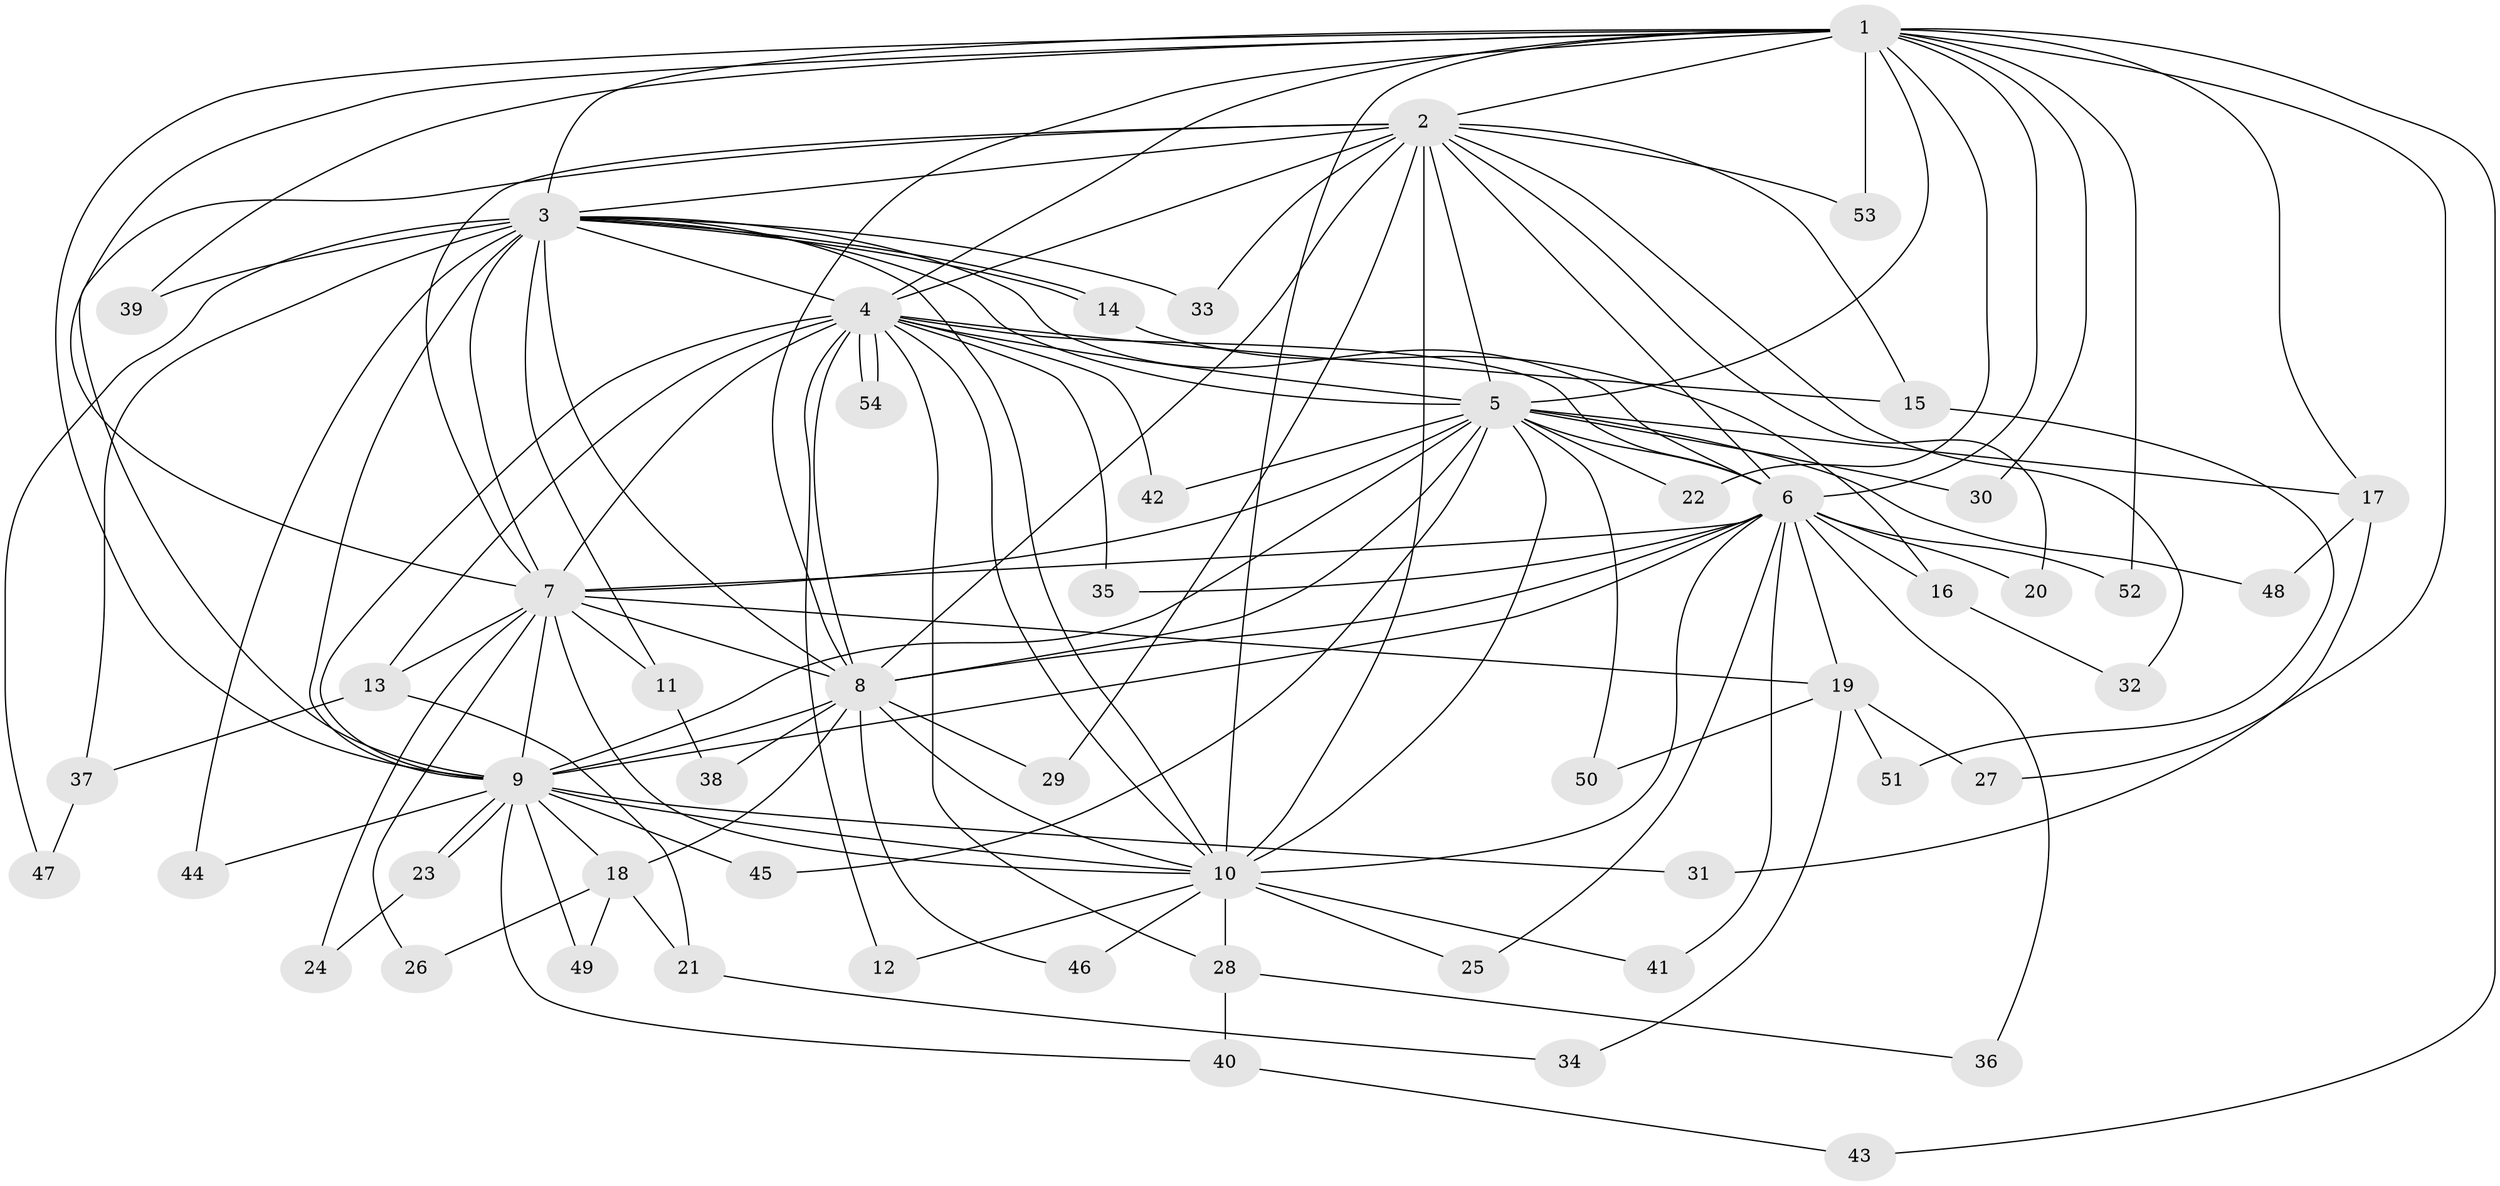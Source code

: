 // Generated by graph-tools (version 1.1) at 2025/34/03/09/25 02:34:44]
// undirected, 54 vertices, 133 edges
graph export_dot {
graph [start="1"]
  node [color=gray90,style=filled];
  1;
  2;
  3;
  4;
  5;
  6;
  7;
  8;
  9;
  10;
  11;
  12;
  13;
  14;
  15;
  16;
  17;
  18;
  19;
  20;
  21;
  22;
  23;
  24;
  25;
  26;
  27;
  28;
  29;
  30;
  31;
  32;
  33;
  34;
  35;
  36;
  37;
  38;
  39;
  40;
  41;
  42;
  43;
  44;
  45;
  46;
  47;
  48;
  49;
  50;
  51;
  52;
  53;
  54;
  1 -- 2;
  1 -- 3;
  1 -- 4;
  1 -- 5;
  1 -- 6;
  1 -- 7;
  1 -- 8;
  1 -- 9;
  1 -- 10;
  1 -- 17;
  1 -- 22;
  1 -- 27;
  1 -- 30;
  1 -- 39;
  1 -- 43;
  1 -- 52;
  1 -- 53;
  2 -- 3;
  2 -- 4;
  2 -- 5;
  2 -- 6;
  2 -- 7;
  2 -- 8;
  2 -- 9;
  2 -- 10;
  2 -- 15;
  2 -- 20;
  2 -- 29;
  2 -- 32;
  2 -- 33;
  2 -- 53;
  3 -- 4;
  3 -- 5;
  3 -- 6;
  3 -- 7;
  3 -- 8;
  3 -- 9;
  3 -- 10;
  3 -- 11;
  3 -- 14;
  3 -- 14;
  3 -- 33;
  3 -- 37;
  3 -- 39;
  3 -- 44;
  3 -- 47;
  4 -- 5;
  4 -- 6;
  4 -- 7;
  4 -- 8;
  4 -- 9;
  4 -- 10;
  4 -- 12;
  4 -- 13;
  4 -- 15;
  4 -- 28;
  4 -- 35;
  4 -- 42;
  4 -- 54;
  4 -- 54;
  5 -- 6;
  5 -- 7;
  5 -- 8;
  5 -- 9;
  5 -- 10;
  5 -- 17;
  5 -- 22;
  5 -- 30;
  5 -- 42;
  5 -- 45;
  5 -- 48;
  5 -- 50;
  6 -- 7;
  6 -- 8;
  6 -- 9;
  6 -- 10;
  6 -- 16;
  6 -- 19;
  6 -- 20;
  6 -- 25;
  6 -- 35;
  6 -- 36;
  6 -- 41;
  6 -- 52;
  7 -- 8;
  7 -- 9;
  7 -- 10;
  7 -- 11;
  7 -- 13;
  7 -- 19;
  7 -- 24;
  7 -- 26;
  8 -- 9;
  8 -- 10;
  8 -- 18;
  8 -- 29;
  8 -- 38;
  8 -- 46;
  9 -- 10;
  9 -- 18;
  9 -- 23;
  9 -- 23;
  9 -- 31;
  9 -- 40;
  9 -- 44;
  9 -- 45;
  9 -- 49;
  10 -- 12;
  10 -- 25;
  10 -- 28;
  10 -- 41;
  10 -- 46;
  11 -- 38;
  13 -- 21;
  13 -- 37;
  14 -- 16;
  15 -- 51;
  16 -- 32;
  17 -- 31;
  17 -- 48;
  18 -- 21;
  18 -- 26;
  18 -- 49;
  19 -- 27;
  19 -- 34;
  19 -- 50;
  19 -- 51;
  21 -- 34;
  23 -- 24;
  28 -- 36;
  28 -- 40;
  37 -- 47;
  40 -- 43;
}
